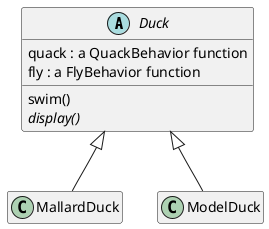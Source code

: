 @startuml

hide empty members

abstract class Duck{
    quack : a QuackBehavior function
    fly : a FlyBehavior function
    swim()
    {abstract} display()
}

Duck <|-- MallardDuck
Duck <|-- ModelDuck

@enduml